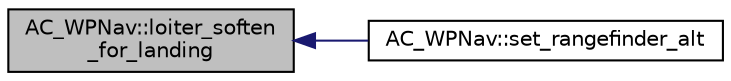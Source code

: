 digraph "AC_WPNav::loiter_soften_for_landing"
{
 // INTERACTIVE_SVG=YES
  edge [fontname="Helvetica",fontsize="10",labelfontname="Helvetica",labelfontsize="10"];
  node [fontname="Helvetica",fontsize="10",shape=record];
  rankdir="LR";
  Node1 [label="AC_WPNav::loiter_soften\l_for_landing",height=0.2,width=0.4,color="black", fillcolor="grey75", style="filled", fontcolor="black"];
  Node1 -> Node2 [dir="back",color="midnightblue",fontsize="10",style="solid",fontname="Helvetica"];
  Node2 [label="AC_WPNav::set_rangefinder_alt",height=0.2,width=0.4,color="black", fillcolor="white", style="filled",URL="$classAC__WPNav.html#af37186ad98df47275d15c04761f81ab4",tooltip="provide rangefinder altitude "];
}
